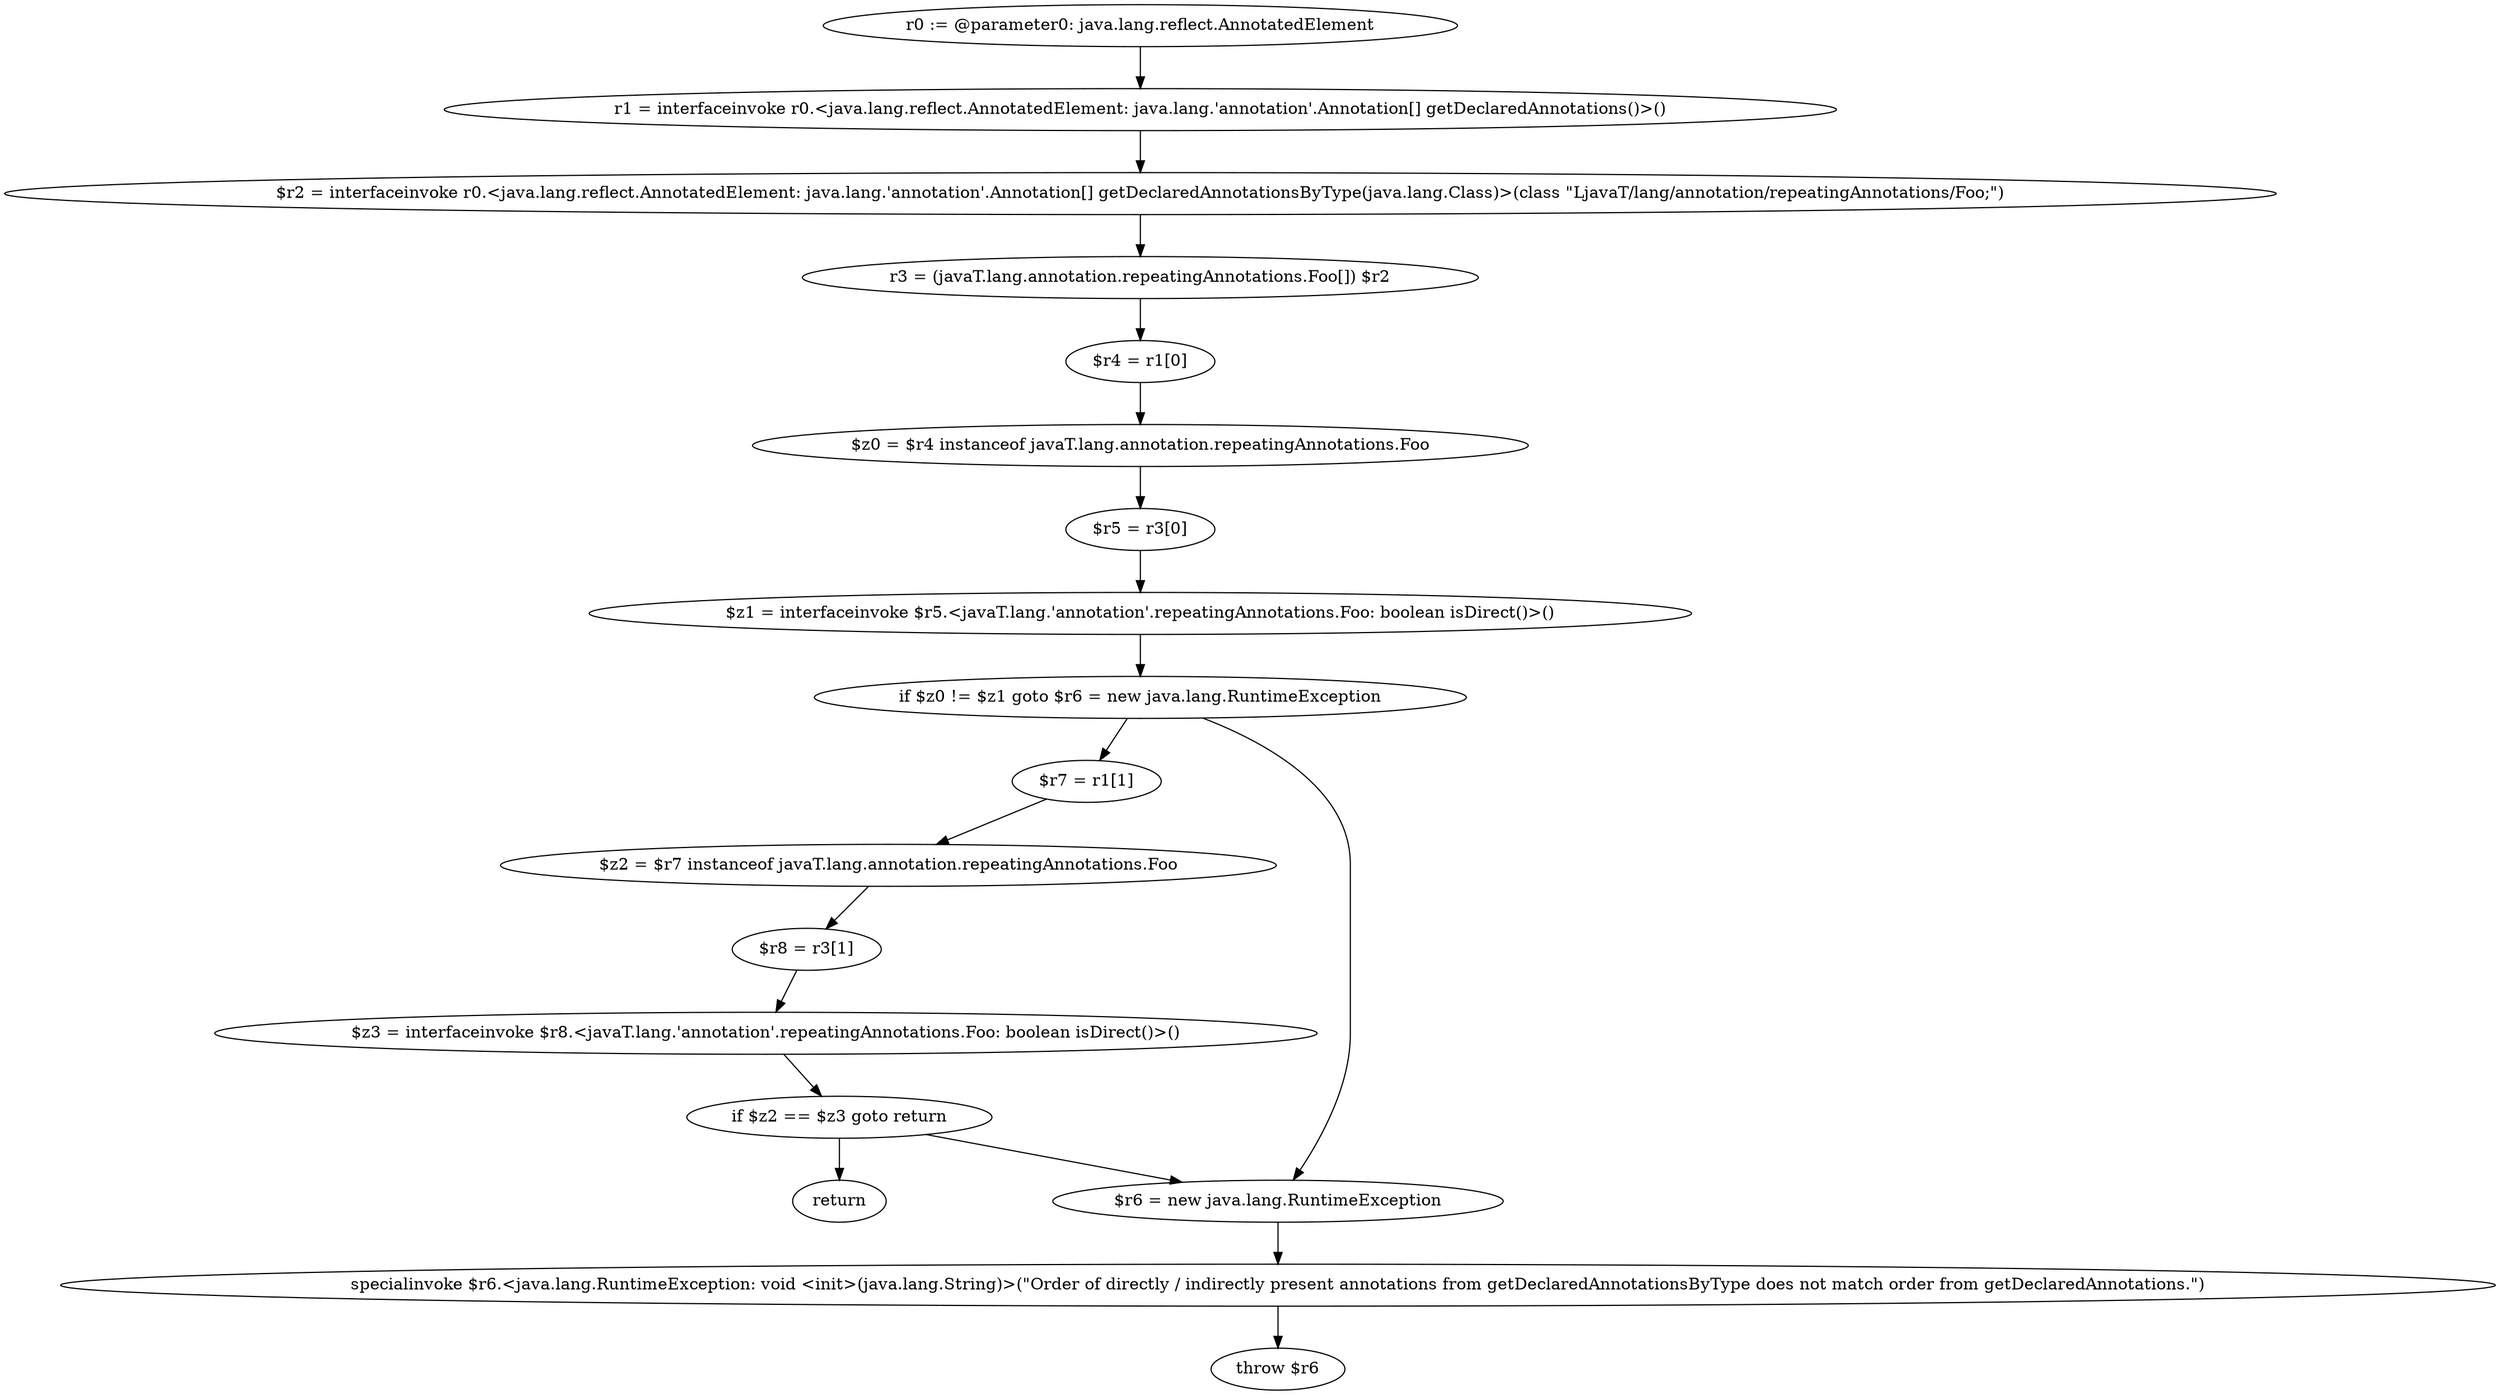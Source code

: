 digraph "unitGraph" {
    "r0 := @parameter0: java.lang.reflect.AnnotatedElement"
    "r1 = interfaceinvoke r0.<java.lang.reflect.AnnotatedElement: java.lang.'annotation'.Annotation[] getDeclaredAnnotations()>()"
    "$r2 = interfaceinvoke r0.<java.lang.reflect.AnnotatedElement: java.lang.'annotation'.Annotation[] getDeclaredAnnotationsByType(java.lang.Class)>(class \"LjavaT/lang/annotation/repeatingAnnotations/Foo;\")"
    "r3 = (javaT.lang.annotation.repeatingAnnotations.Foo[]) $r2"
    "$r4 = r1[0]"
    "$z0 = $r4 instanceof javaT.lang.annotation.repeatingAnnotations.Foo"
    "$r5 = r3[0]"
    "$z1 = interfaceinvoke $r5.<javaT.lang.'annotation'.repeatingAnnotations.Foo: boolean isDirect()>()"
    "if $z0 != $z1 goto $r6 = new java.lang.RuntimeException"
    "$r7 = r1[1]"
    "$z2 = $r7 instanceof javaT.lang.annotation.repeatingAnnotations.Foo"
    "$r8 = r3[1]"
    "$z3 = interfaceinvoke $r8.<javaT.lang.'annotation'.repeatingAnnotations.Foo: boolean isDirect()>()"
    "if $z2 == $z3 goto return"
    "$r6 = new java.lang.RuntimeException"
    "specialinvoke $r6.<java.lang.RuntimeException: void <init>(java.lang.String)>(\"Order of directly / indirectly present annotations from getDeclaredAnnotationsByType does not match order from getDeclaredAnnotations.\")"
    "throw $r6"
    "return"
    "r0 := @parameter0: java.lang.reflect.AnnotatedElement"->"r1 = interfaceinvoke r0.<java.lang.reflect.AnnotatedElement: java.lang.'annotation'.Annotation[] getDeclaredAnnotations()>()";
    "r1 = interfaceinvoke r0.<java.lang.reflect.AnnotatedElement: java.lang.'annotation'.Annotation[] getDeclaredAnnotations()>()"->"$r2 = interfaceinvoke r0.<java.lang.reflect.AnnotatedElement: java.lang.'annotation'.Annotation[] getDeclaredAnnotationsByType(java.lang.Class)>(class \"LjavaT/lang/annotation/repeatingAnnotations/Foo;\")";
    "$r2 = interfaceinvoke r0.<java.lang.reflect.AnnotatedElement: java.lang.'annotation'.Annotation[] getDeclaredAnnotationsByType(java.lang.Class)>(class \"LjavaT/lang/annotation/repeatingAnnotations/Foo;\")"->"r3 = (javaT.lang.annotation.repeatingAnnotations.Foo[]) $r2";
    "r3 = (javaT.lang.annotation.repeatingAnnotations.Foo[]) $r2"->"$r4 = r1[0]";
    "$r4 = r1[0]"->"$z0 = $r4 instanceof javaT.lang.annotation.repeatingAnnotations.Foo";
    "$z0 = $r4 instanceof javaT.lang.annotation.repeatingAnnotations.Foo"->"$r5 = r3[0]";
    "$r5 = r3[0]"->"$z1 = interfaceinvoke $r5.<javaT.lang.'annotation'.repeatingAnnotations.Foo: boolean isDirect()>()";
    "$z1 = interfaceinvoke $r5.<javaT.lang.'annotation'.repeatingAnnotations.Foo: boolean isDirect()>()"->"if $z0 != $z1 goto $r6 = new java.lang.RuntimeException";
    "if $z0 != $z1 goto $r6 = new java.lang.RuntimeException"->"$r7 = r1[1]";
    "if $z0 != $z1 goto $r6 = new java.lang.RuntimeException"->"$r6 = new java.lang.RuntimeException";
    "$r7 = r1[1]"->"$z2 = $r7 instanceof javaT.lang.annotation.repeatingAnnotations.Foo";
    "$z2 = $r7 instanceof javaT.lang.annotation.repeatingAnnotations.Foo"->"$r8 = r3[1]";
    "$r8 = r3[1]"->"$z3 = interfaceinvoke $r8.<javaT.lang.'annotation'.repeatingAnnotations.Foo: boolean isDirect()>()";
    "$z3 = interfaceinvoke $r8.<javaT.lang.'annotation'.repeatingAnnotations.Foo: boolean isDirect()>()"->"if $z2 == $z3 goto return";
    "if $z2 == $z3 goto return"->"$r6 = new java.lang.RuntimeException";
    "if $z2 == $z3 goto return"->"return";
    "$r6 = new java.lang.RuntimeException"->"specialinvoke $r6.<java.lang.RuntimeException: void <init>(java.lang.String)>(\"Order of directly / indirectly present annotations from getDeclaredAnnotationsByType does not match order from getDeclaredAnnotations.\")";
    "specialinvoke $r6.<java.lang.RuntimeException: void <init>(java.lang.String)>(\"Order of directly / indirectly present annotations from getDeclaredAnnotationsByType does not match order from getDeclaredAnnotations.\")"->"throw $r6";
}
